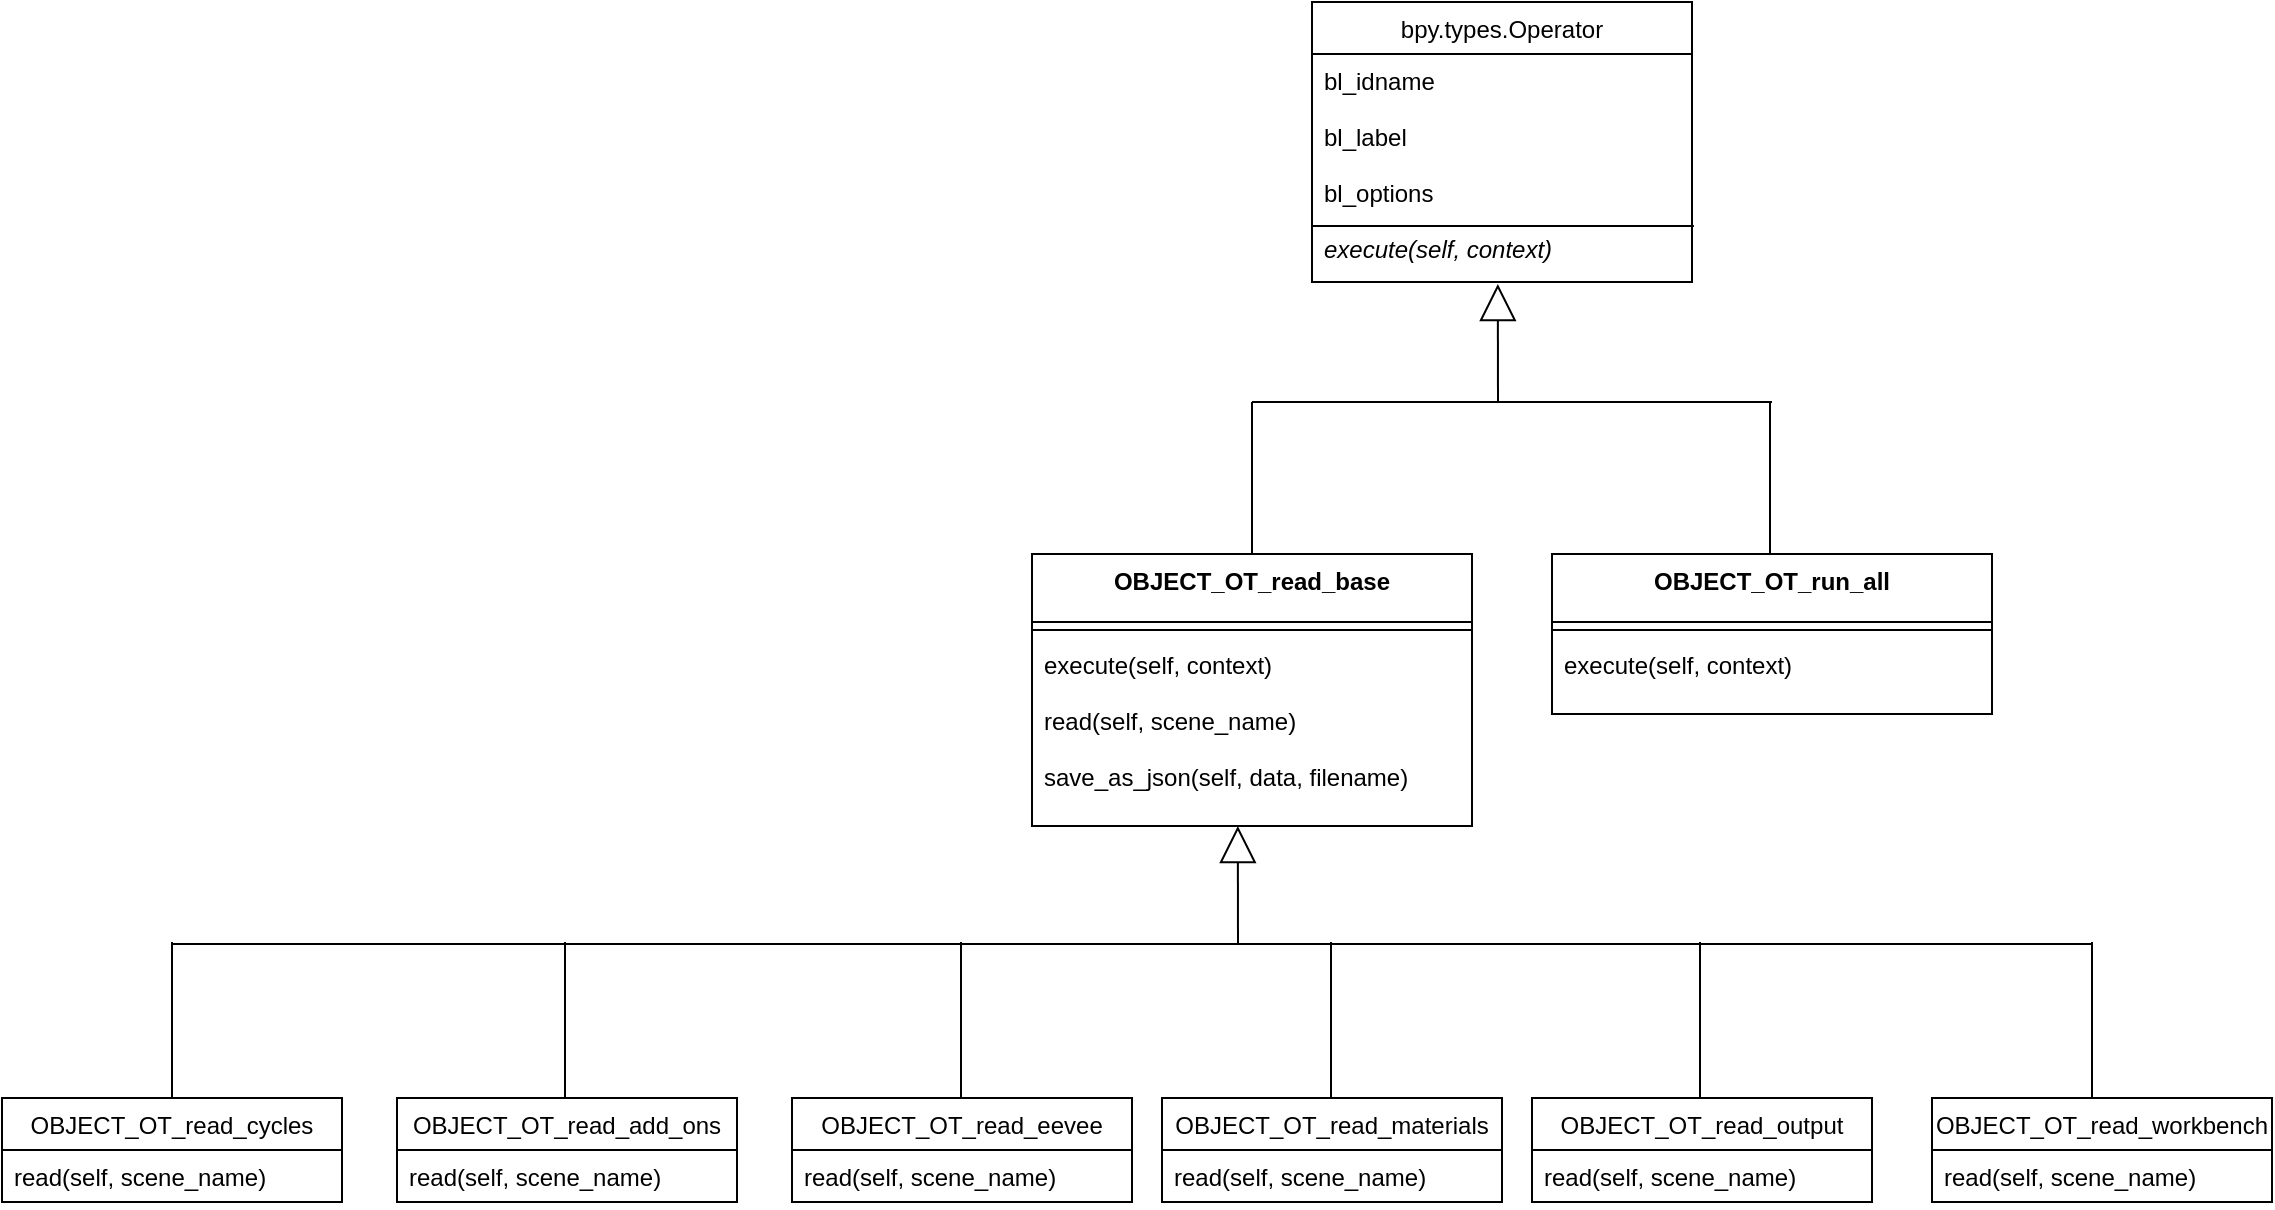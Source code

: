 <mxfile version="11.1.4" type="device"><diagram id="QDgPq-YufKIe8_StmD16" name="Page-1"><mxGraphModel dx="1609" dy="451" grid="1" gridSize="10" guides="1" tooltips="1" connect="1" arrows="1" fold="1" page="1" pageScale="1" pageWidth="827" pageHeight="1169" math="0" shadow="0"><root><mxCell id="0"/><mxCell id="1" parent="0"/><mxCell id="Yeju5mLjQ8Wd8DSp00jm-5" value="bpy.types.Operator" style="swimlane;fontStyle=0;childLayout=stackLayout;horizontal=1;startSize=26;fillColor=none;horizontalStack=0;resizeParent=1;resizeParentMax=0;resizeLast=0;collapsible=1;marginBottom=0;" vertex="1" parent="1"><mxGeometry x="330" y="10" width="190" height="140" as="geometry"/></mxCell><mxCell id="Yeju5mLjQ8Wd8DSp00jm-26" value="bl_idname&#xA;&#xA;bl_label&#xA;&#xA;bl_options" style="text;strokeColor=none;fillColor=none;align=left;verticalAlign=top;spacingLeft=4;spacingRight=4;overflow=hidden;rotatable=0;points=[[0,0.5],[1,0.5]];portConstraint=eastwest;" vertex="1" parent="Yeju5mLjQ8Wd8DSp00jm-5"><mxGeometry y="26" width="190" height="84" as="geometry"/></mxCell><mxCell id="Yeju5mLjQ8Wd8DSp00jm-27" value="execute(self, context)&#xA;" style="text;strokeColor=none;fillColor=none;align=left;verticalAlign=top;spacingLeft=4;spacingRight=4;overflow=hidden;rotatable=0;points=[[0,0.5],[1,0.5]];portConstraint=eastwest;fontStyle=2" vertex="1" parent="Yeju5mLjQ8Wd8DSp00jm-5"><mxGeometry y="110" width="190" height="30" as="geometry"/></mxCell><mxCell id="Yeju5mLjQ8Wd8DSp00jm-29" value="" style="endArrow=none;html=1;entryX=1.005;entryY=1.024;entryDx=0;entryDy=0;entryPerimeter=0;exitX=0;exitY=0.067;exitDx=0;exitDy=0;exitPerimeter=0;" edge="1" parent="Yeju5mLjQ8Wd8DSp00jm-5" source="Yeju5mLjQ8Wd8DSp00jm-27" target="Yeju5mLjQ8Wd8DSp00jm-26"><mxGeometry width="50" height="50" relative="1" as="geometry"><mxPoint x="45" y="233" as="sourcePoint"/><mxPoint x="95" y="183" as="targetPoint"/></mxGeometry></mxCell><mxCell id="Yeju5mLjQ8Wd8DSp00jm-17" value="OBJECT_OT_read_base&#xA;" style="swimlane;fontStyle=1;align=center;verticalAlign=top;childLayout=stackLayout;horizontal=1;startSize=34;horizontalStack=0;resizeParent=1;resizeParentMax=0;resizeLast=0;collapsible=1;marginBottom=0;" vertex="1" parent="1"><mxGeometry x="190" y="286" width="220" height="136" as="geometry"/></mxCell><mxCell id="Yeju5mLjQ8Wd8DSp00jm-19" value="" style="line;strokeWidth=1;fillColor=none;align=left;verticalAlign=middle;spacingTop=-1;spacingLeft=3;spacingRight=3;rotatable=0;labelPosition=right;points=[];portConstraint=eastwest;" vertex="1" parent="Yeju5mLjQ8Wd8DSp00jm-17"><mxGeometry y="34" width="220" height="8" as="geometry"/></mxCell><mxCell id="Yeju5mLjQ8Wd8DSp00jm-20" value="execute(self, context)&#xA;&#xA;read(self, scene_name)&#xA;&#xA;save_as_json(self, data, filename)&#xA;" style="text;strokeColor=none;fillColor=none;align=left;verticalAlign=top;spacingLeft=4;spacingRight=4;overflow=hidden;rotatable=0;points=[[0,0.5],[1,0.5]];portConstraint=eastwest;" vertex="1" parent="Yeju5mLjQ8Wd8DSp00jm-17"><mxGeometry y="42" width="220" height="94" as="geometry"/></mxCell><mxCell id="Yeju5mLjQ8Wd8DSp00jm-21" value="OBJECT_OT_run_all" style="swimlane;fontStyle=1;align=center;verticalAlign=top;childLayout=stackLayout;horizontal=1;startSize=34;horizontalStack=0;resizeParent=1;resizeParentMax=0;resizeLast=0;collapsible=1;marginBottom=0;" vertex="1" parent="1"><mxGeometry x="450" y="286" width="220" height="80" as="geometry"/></mxCell><mxCell id="Yeju5mLjQ8Wd8DSp00jm-23" value="" style="line;strokeWidth=1;fillColor=none;align=left;verticalAlign=middle;spacingTop=-1;spacingLeft=3;spacingRight=3;rotatable=0;labelPosition=right;points=[];portConstraint=eastwest;" vertex="1" parent="Yeju5mLjQ8Wd8DSp00jm-21"><mxGeometry y="34" width="220" height="8" as="geometry"/></mxCell><mxCell id="Yeju5mLjQ8Wd8DSp00jm-24" value="execute(self, context)&#xA;" style="text;strokeColor=none;fillColor=none;align=left;verticalAlign=top;spacingLeft=4;spacingRight=4;overflow=hidden;rotatable=0;points=[[0,0.5],[1,0.5]];portConstraint=eastwest;" vertex="1" parent="Yeju5mLjQ8Wd8DSp00jm-21"><mxGeometry y="42" width="220" height="38" as="geometry"/></mxCell><mxCell id="Yeju5mLjQ8Wd8DSp00jm-25" value="" style="endArrow=block;endSize=16;endFill=0;html=1;entryX=0.489;entryY=1.033;entryDx=0;entryDy=0;entryPerimeter=0;" edge="1" parent="1" target="Yeju5mLjQ8Wd8DSp00jm-27"><mxGeometry width="160" relative="1" as="geometry"><mxPoint x="423" y="210" as="sourcePoint"/><mxPoint x="450" y="150" as="targetPoint"/></mxGeometry></mxCell><mxCell id="Yeju5mLjQ8Wd8DSp00jm-30" value="OBJECT_OT_read_workbench" style="swimlane;fontStyle=0;childLayout=stackLayout;horizontal=1;startSize=26;fillColor=none;horizontalStack=0;resizeParent=1;resizeParentMax=0;resizeLast=0;collapsible=1;marginBottom=0;" vertex="1" parent="1"><mxGeometry x="640" y="558" width="170" height="52" as="geometry"/></mxCell><mxCell id="Yeju5mLjQ8Wd8DSp00jm-31" value="read(self, scene_name)" style="text;strokeColor=none;fillColor=none;align=left;verticalAlign=top;spacingLeft=4;spacingRight=4;overflow=hidden;rotatable=0;points=[[0,0.5],[1,0.5]];portConstraint=eastwest;" vertex="1" parent="Yeju5mLjQ8Wd8DSp00jm-30"><mxGeometry y="26" width="170" height="26" as="geometry"/></mxCell><mxCell id="Yeju5mLjQ8Wd8DSp00jm-34" value="" style="endArrow=none;html=1;" edge="1" parent="1"><mxGeometry width="50" height="50" relative="1" as="geometry"><mxPoint x="300" y="210" as="sourcePoint"/><mxPoint x="560" y="210" as="targetPoint"/></mxGeometry></mxCell><mxCell id="Yeju5mLjQ8Wd8DSp00jm-35" value="" style="endArrow=none;html=1;exitX=0.5;exitY=0;exitDx=0;exitDy=0;" edge="1" parent="1" source="Yeju5mLjQ8Wd8DSp00jm-17"><mxGeometry width="50" height="50" relative="1" as="geometry"><mxPoint x="300" y="280" as="sourcePoint"/><mxPoint x="300" y="210" as="targetPoint"/></mxGeometry></mxCell><mxCell id="Yeju5mLjQ8Wd8DSp00jm-36" value="" style="endArrow=none;html=1;exitX=0.5;exitY=0;exitDx=0;exitDy=0;" edge="1" parent="1"><mxGeometry width="50" height="50" relative="1" as="geometry"><mxPoint x="559" y="286" as="sourcePoint"/><mxPoint x="559" y="210" as="targetPoint"/></mxGeometry></mxCell><mxCell id="Yeju5mLjQ8Wd8DSp00jm-40" value="" style="endArrow=block;endSize=16;endFill=0;html=1;entryX=0.489;entryY=1.033;entryDx=0;entryDy=0;entryPerimeter=0;" edge="1" parent="1"><mxGeometry width="160" relative="1" as="geometry"><mxPoint x="293" y="481" as="sourcePoint"/><mxPoint x="292.91" y="421.99" as="targetPoint"/></mxGeometry></mxCell><mxCell id="Yeju5mLjQ8Wd8DSp00jm-41" value="" style="endArrow=none;html=1;" edge="1" parent="1"><mxGeometry width="50" height="50" relative="1" as="geometry"><mxPoint x="-240" y="481" as="sourcePoint"/><mxPoint x="720" y="481" as="targetPoint"/></mxGeometry></mxCell><mxCell id="Yeju5mLjQ8Wd8DSp00jm-42" value="OBJECT_OT_read_add_ons" style="swimlane;fontStyle=0;childLayout=stackLayout;horizontal=1;startSize=26;fillColor=none;horizontalStack=0;resizeParent=1;resizeParentMax=0;resizeLast=0;collapsible=1;marginBottom=0;" vertex="1" parent="1"><mxGeometry x="-127.5" y="558" width="170" height="52" as="geometry"/></mxCell><mxCell id="Yeju5mLjQ8Wd8DSp00jm-43" value="read(self, scene_name)" style="text;strokeColor=none;fillColor=none;align=left;verticalAlign=top;spacingLeft=4;spacingRight=4;overflow=hidden;rotatable=0;points=[[0,0.5],[1,0.5]];portConstraint=eastwest;" vertex="1" parent="Yeju5mLjQ8Wd8DSp00jm-42"><mxGeometry y="26" width="170" height="26" as="geometry"/></mxCell><mxCell id="Yeju5mLjQ8Wd8DSp00jm-44" value="OBJECT_OT_read_cycles" style="swimlane;fontStyle=0;childLayout=stackLayout;horizontal=1;startSize=26;fillColor=none;horizontalStack=0;resizeParent=1;resizeParentMax=0;resizeLast=0;collapsible=1;marginBottom=0;" vertex="1" parent="1"><mxGeometry x="-325" y="558" width="170" height="52" as="geometry"/></mxCell><mxCell id="Yeju5mLjQ8Wd8DSp00jm-45" value="read(self, scene_name)" style="text;strokeColor=none;fillColor=none;align=left;verticalAlign=top;spacingLeft=4;spacingRight=4;overflow=hidden;rotatable=0;points=[[0,0.5],[1,0.5]];portConstraint=eastwest;" vertex="1" parent="Yeju5mLjQ8Wd8DSp00jm-44"><mxGeometry y="26" width="170" height="26" as="geometry"/></mxCell><mxCell id="Yeju5mLjQ8Wd8DSp00jm-46" value="OBJECT_OT_read_eevee" style="swimlane;fontStyle=0;childLayout=stackLayout;horizontal=1;startSize=26;fillColor=none;horizontalStack=0;resizeParent=1;resizeParentMax=0;resizeLast=0;collapsible=1;marginBottom=0;" vertex="1" parent="1"><mxGeometry x="70" y="558" width="170" height="52" as="geometry"/></mxCell><mxCell id="Yeju5mLjQ8Wd8DSp00jm-47" value="read(self, scene_name)" style="text;strokeColor=none;fillColor=none;align=left;verticalAlign=top;spacingLeft=4;spacingRight=4;overflow=hidden;rotatable=0;points=[[0,0.5],[1,0.5]];portConstraint=eastwest;" vertex="1" parent="Yeju5mLjQ8Wd8DSp00jm-46"><mxGeometry y="26" width="170" height="26" as="geometry"/></mxCell><mxCell id="Yeju5mLjQ8Wd8DSp00jm-48" value="OBJECT_OT_read_materials" style="swimlane;fontStyle=0;childLayout=stackLayout;horizontal=1;startSize=26;fillColor=none;horizontalStack=0;resizeParent=1;resizeParentMax=0;resizeLast=0;collapsible=1;marginBottom=0;" vertex="1" parent="1"><mxGeometry x="255" y="558" width="170" height="52" as="geometry"/></mxCell><mxCell id="Yeju5mLjQ8Wd8DSp00jm-49" value="read(self, scene_name)" style="text;strokeColor=none;fillColor=none;align=left;verticalAlign=top;spacingLeft=4;spacingRight=4;overflow=hidden;rotatable=0;points=[[0,0.5],[1,0.5]];portConstraint=eastwest;" vertex="1" parent="Yeju5mLjQ8Wd8DSp00jm-48"><mxGeometry y="26" width="170" height="26" as="geometry"/></mxCell><mxCell id="Yeju5mLjQ8Wd8DSp00jm-50" value="OBJECT_OT_read_output" style="swimlane;fontStyle=0;childLayout=stackLayout;horizontal=1;startSize=26;fillColor=none;horizontalStack=0;resizeParent=1;resizeParentMax=0;resizeLast=0;collapsible=1;marginBottom=0;" vertex="1" parent="1"><mxGeometry x="440" y="558" width="170" height="52" as="geometry"/></mxCell><mxCell id="Yeju5mLjQ8Wd8DSp00jm-51" value="read(self, scene_name)" style="text;strokeColor=none;fillColor=none;align=left;verticalAlign=top;spacingLeft=4;spacingRight=4;overflow=hidden;rotatable=0;points=[[0,0.5],[1,0.5]];portConstraint=eastwest;" vertex="1" parent="Yeju5mLjQ8Wd8DSp00jm-50"><mxGeometry y="26" width="170" height="26" as="geometry"/></mxCell><mxCell id="Yeju5mLjQ8Wd8DSp00jm-52" value="" style="endArrow=none;html=1;exitX=0.5;exitY=0;exitDx=0;exitDy=0;" edge="1" parent="1" source="Yeju5mLjQ8Wd8DSp00jm-44"><mxGeometry width="50" height="50" relative="1" as="geometry"><mxPoint x="-280" y="540" as="sourcePoint"/><mxPoint x="-240" y="480" as="targetPoint"/></mxGeometry></mxCell><mxCell id="Yeju5mLjQ8Wd8DSp00jm-54" value="" style="endArrow=none;html=1;exitX=0.5;exitY=0;exitDx=0;exitDy=0;" edge="1" parent="1"><mxGeometry width="50" height="50" relative="1" as="geometry"><mxPoint x="-43.5" y="558" as="sourcePoint"/><mxPoint x="-43.5" y="480" as="targetPoint"/></mxGeometry></mxCell><mxCell id="Yeju5mLjQ8Wd8DSp00jm-55" value="" style="endArrow=none;html=1;exitX=0.5;exitY=0;exitDx=0;exitDy=0;" edge="1" parent="1"><mxGeometry width="50" height="50" relative="1" as="geometry"><mxPoint x="154.5" y="558" as="sourcePoint"/><mxPoint x="154.5" y="480" as="targetPoint"/></mxGeometry></mxCell><mxCell id="Yeju5mLjQ8Wd8DSp00jm-56" value="" style="endArrow=none;html=1;exitX=0.5;exitY=0;exitDx=0;exitDy=0;" edge="1" parent="1"><mxGeometry width="50" height="50" relative="1" as="geometry"><mxPoint x="339.5" y="558" as="sourcePoint"/><mxPoint x="339.5" y="480" as="targetPoint"/></mxGeometry></mxCell><mxCell id="Yeju5mLjQ8Wd8DSp00jm-57" value="" style="endArrow=none;html=1;exitX=0.5;exitY=0;exitDx=0;exitDy=0;" edge="1" parent="1"><mxGeometry width="50" height="50" relative="1" as="geometry"><mxPoint x="524" y="558" as="sourcePoint"/><mxPoint x="524" y="480" as="targetPoint"/></mxGeometry></mxCell><mxCell id="Yeju5mLjQ8Wd8DSp00jm-58" value="" style="endArrow=none;html=1;exitX=0.5;exitY=0;exitDx=0;exitDy=0;" edge="1" parent="1"><mxGeometry width="50" height="50" relative="1" as="geometry"><mxPoint x="720" y="558" as="sourcePoint"/><mxPoint x="720" y="480" as="targetPoint"/></mxGeometry></mxCell></root></mxGraphModel></diagram></mxfile>